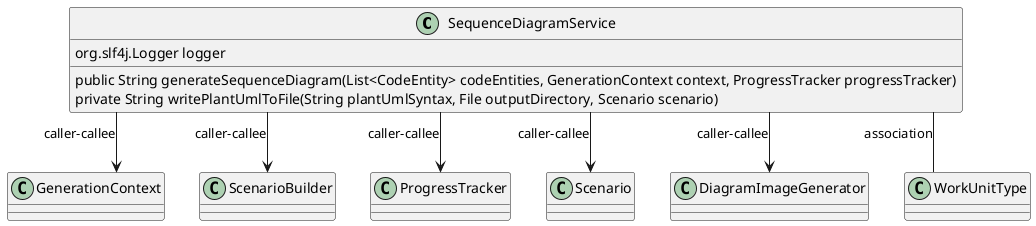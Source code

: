 @startuml
skinparam linetype Ortho
class SequenceDiagramService {
    org.slf4j.Logger logger
    public String generateSequenceDiagram(List<CodeEntity> codeEntities, GenerationContext context, ProgressTracker progressTracker)
    private String writePlantUmlToFile(String plantUmlSyntax, File outputDirectory, Scenario scenario)
}
SequenceDiagramService --> GenerationContext : caller-callee
SequenceDiagramService --> ScenarioBuilder : caller-callee
SequenceDiagramService --> ProgressTracker : caller-callee
SequenceDiagramService --> Scenario : caller-callee
SequenceDiagramService --> DiagramImageGenerator : caller-callee
SequenceDiagramService -- WorkUnitType : association
@enduml
